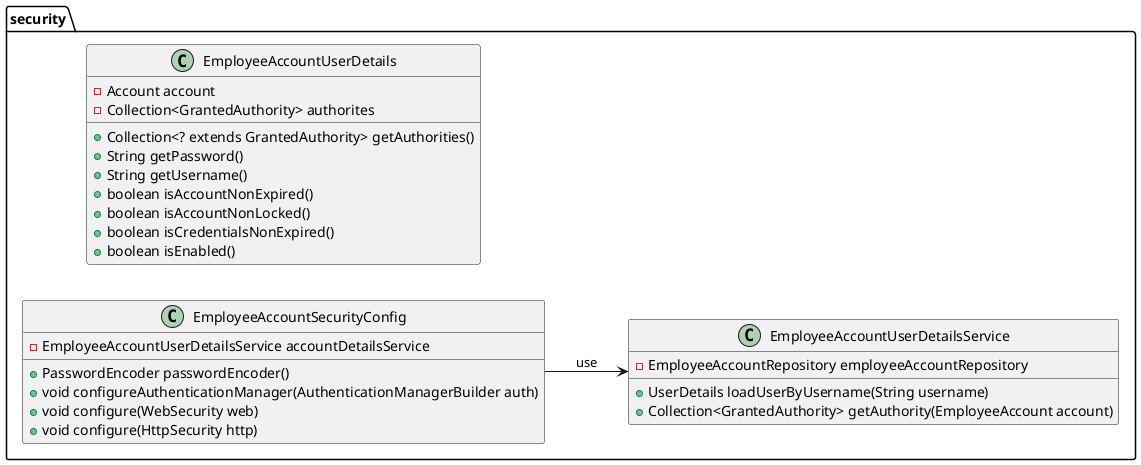 @startuml

skinparam shadowing false
hide empty methods
hide empty fields
left to right direction

package security{
    class EmployeeAccountUserDetails{
        - Account account
        - Collection<GrantedAuthority> authorites
        + Collection<? extends GrantedAuthority> getAuthorities()
        + String getPassword()
        + String getUsername()
        + boolean isAccountNonExpired()
        + boolean isAccountNonLocked()
        + boolean isCredentialsNonExpired()
        + boolean isEnabled()
    }
    class EmployeeAccountUserDetailsService{
        - EmployeeAccountRepository employeeAccountRepository
        + UserDetails loadUserByUsername(String username)
        + Collection<GrantedAuthority> getAuthority(EmployeeAccount account)
    }
    class EmployeeAccountSecurityConfig{
        - EmployeeAccountUserDetailsService accountDetailsService
        + PasswordEncoder passwordEncoder()
        + void configureAuthenticationManager(AuthenticationManagerBuilder auth)
        + void configure(WebSecurity web)
        + void configure(HttpSecurity http)
    }
}
EmployeeAccountSecurityConfig --> EmployeeAccountUserDetailsService :use
@enduml